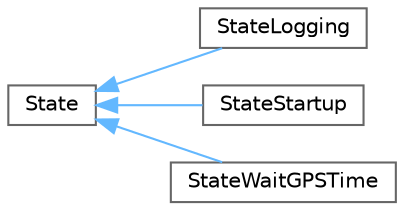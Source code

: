 digraph "Graphical Class Hierarchy"
{
 // LATEX_PDF_SIZE
  bgcolor="transparent";
  edge [fontname=Helvetica,fontsize=10,labelfontname=Helvetica,labelfontsize=10];
  node [fontname=Helvetica,fontsize=10,shape=box,height=0.2,width=0.4];
  rankdir="LR";
  Node0 [id="Node000000",label="State",height=0.2,width=0.4,color="grey40", fillcolor="white", style="filled",URL="$class_state.html",tooltip=" "];
  Node0 -> Node1 [id="edge29_Node000000_Node000001",dir="back",color="steelblue1",style="solid",tooltip=" "];
  Node1 [id="Node000001",label="StateLogging",height=0.2,width=0.4,color="grey40", fillcolor="white", style="filled",URL="$class_state_logging.html",tooltip=" "];
  Node0 -> Node2 [id="edge30_Node000000_Node000002",dir="back",color="steelblue1",style="solid",tooltip=" "];
  Node2 [id="Node000002",label="StateStartup",height=0.2,width=0.4,color="grey40", fillcolor="white", style="filled",URL="$class_state_startup.html",tooltip=" "];
  Node0 -> Node3 [id="edge31_Node000000_Node000003",dir="back",color="steelblue1",style="solid",tooltip=" "];
  Node3 [id="Node000003",label="StateWaitGPSTime",height=0.2,width=0.4,color="grey40", fillcolor="white", style="filled",URL="$class_state_wait_g_p_s_time.html",tooltip=" "];
}
